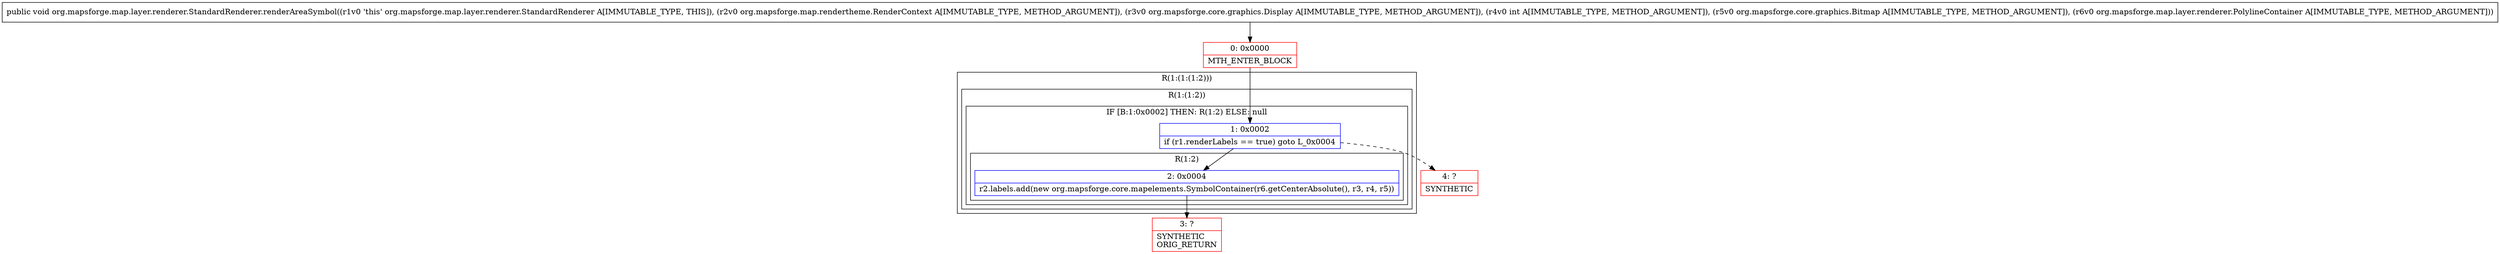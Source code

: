 digraph "CFG fororg.mapsforge.map.layer.renderer.StandardRenderer.renderAreaSymbol(Lorg\/mapsforge\/map\/rendertheme\/RenderContext;Lorg\/mapsforge\/core\/graphics\/Display;ILorg\/mapsforge\/core\/graphics\/Bitmap;Lorg\/mapsforge\/map\/layer\/renderer\/PolylineContainer;)V" {
subgraph cluster_Region_212533293 {
label = "R(1:(1:(1:2)))";
node [shape=record,color=blue];
subgraph cluster_Region_1699530520 {
label = "R(1:(1:2))";
node [shape=record,color=blue];
subgraph cluster_IfRegion_729549579 {
label = "IF [B:1:0x0002] THEN: R(1:2) ELSE: null";
node [shape=record,color=blue];
Node_1 [shape=record,label="{1\:\ 0x0002|if (r1.renderLabels == true) goto L_0x0004\l}"];
subgraph cluster_Region_1573664096 {
label = "R(1:2)";
node [shape=record,color=blue];
Node_2 [shape=record,label="{2\:\ 0x0004|r2.labels.add(new org.mapsforge.core.mapelements.SymbolContainer(r6.getCenterAbsolute(), r3, r4, r5))\l}"];
}
}
}
}
Node_0 [shape=record,color=red,label="{0\:\ 0x0000|MTH_ENTER_BLOCK\l}"];
Node_3 [shape=record,color=red,label="{3\:\ ?|SYNTHETIC\lORIG_RETURN\l}"];
Node_4 [shape=record,color=red,label="{4\:\ ?|SYNTHETIC\l}"];
MethodNode[shape=record,label="{public void org.mapsforge.map.layer.renderer.StandardRenderer.renderAreaSymbol((r1v0 'this' org.mapsforge.map.layer.renderer.StandardRenderer A[IMMUTABLE_TYPE, THIS]), (r2v0 org.mapsforge.map.rendertheme.RenderContext A[IMMUTABLE_TYPE, METHOD_ARGUMENT]), (r3v0 org.mapsforge.core.graphics.Display A[IMMUTABLE_TYPE, METHOD_ARGUMENT]), (r4v0 int A[IMMUTABLE_TYPE, METHOD_ARGUMENT]), (r5v0 org.mapsforge.core.graphics.Bitmap A[IMMUTABLE_TYPE, METHOD_ARGUMENT]), (r6v0 org.mapsforge.map.layer.renderer.PolylineContainer A[IMMUTABLE_TYPE, METHOD_ARGUMENT])) }"];
MethodNode -> Node_0;
Node_1 -> Node_2;
Node_1 -> Node_4[style=dashed];
Node_2 -> Node_3;
Node_0 -> Node_1;
}

